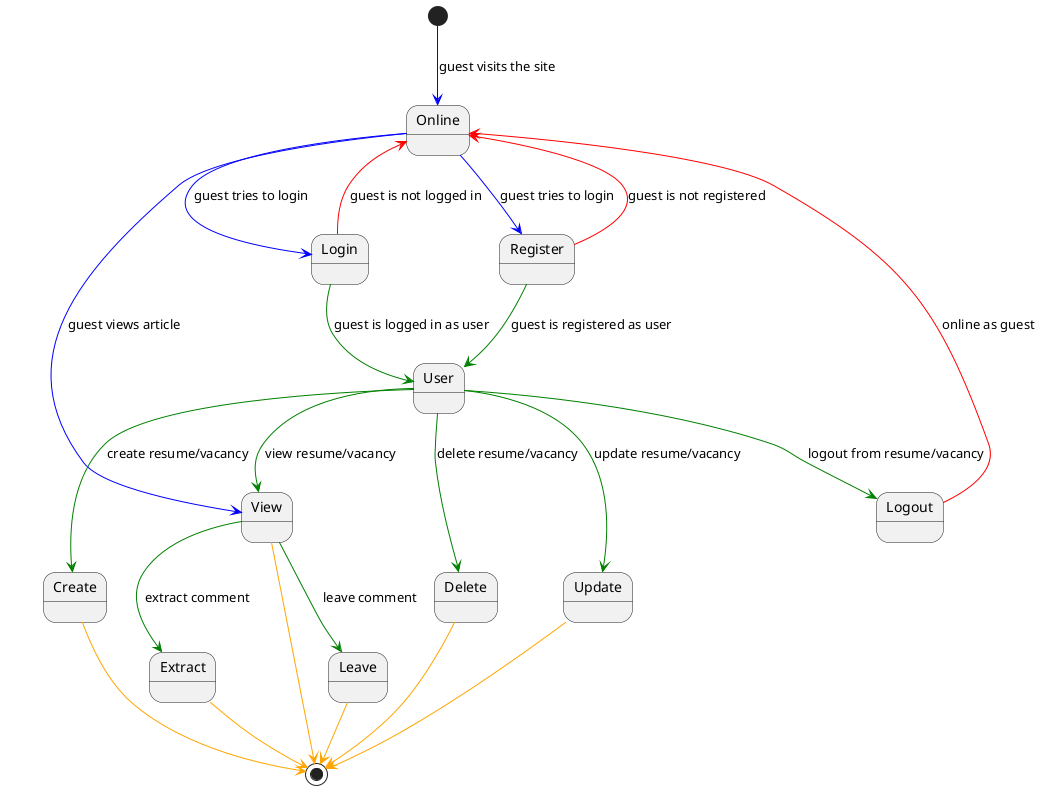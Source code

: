 @startuml State Diagram

[*] -[#Blue]-> Online : guest visits the site

Online -[#Blue]-> Login : guest tries to login
Online -[#Blue]-> View : guest views article
Online -[#Blue]-> Register : guest tries to login

Register -[#Red]-> Online : guest is not registered
Register -[#Green]-> User : guest is registered as user

Login -[#Red]-> Online : guest is not logged in
Login -[#Green]-> User : guest is logged in as user

User -[#Green]-> View : view resume/vacancy
User -[#Green]-> Create : create resume/vacancy
User -[#Green]-> Delete : delete resume/vacancy
User -[#Green]-> Update : update resume/vacancy
User -[#Green]-> Logout : logout from resume/vacancy

View -[#Green]-> Leave : leave comment
View -[#Green]-> Extract : extract comment

Logout -[#Red]-> Online : online as guest

View -[#Orange]-> [*]
Create -[#Orange]-> [*]
Update -[#Orange]-> [*]
Delete -[#Orange]-> [*]
Leave -[#Orange]-> [*]
Extract -[#Orange]-> [*]

@enduml